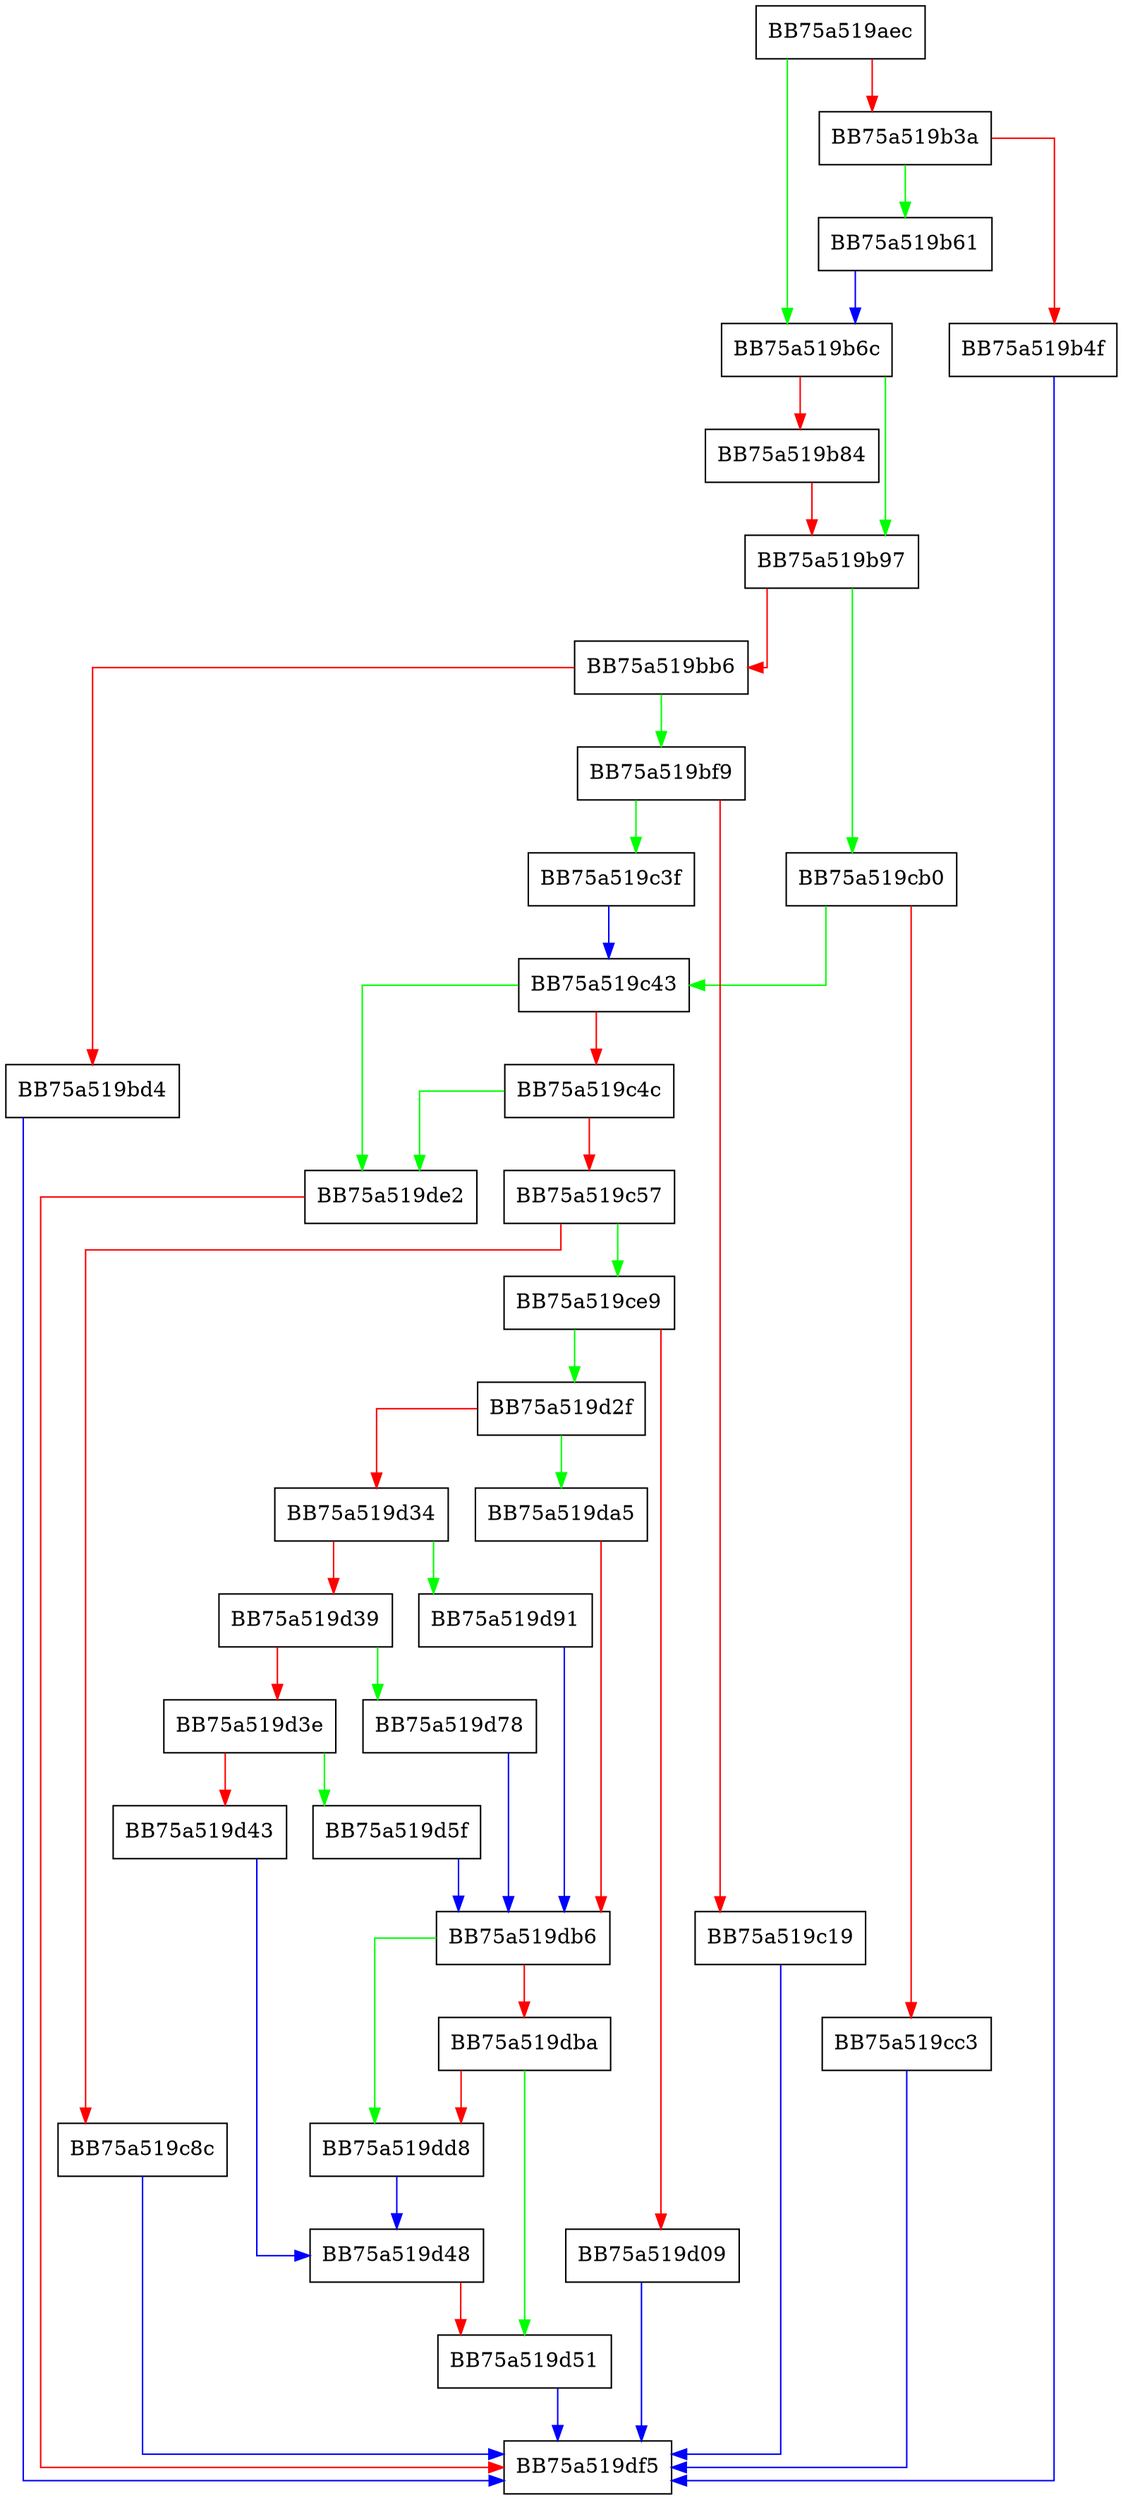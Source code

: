 digraph msil_esc_box_worker {
  node [shape="box"];
  graph [splines=ortho];
  BB75a519aec -> BB75a519b6c [color="green"];
  BB75a519aec -> BB75a519b3a [color="red"];
  BB75a519b3a -> BB75a519b61 [color="green"];
  BB75a519b3a -> BB75a519b4f [color="red"];
  BB75a519b4f -> BB75a519df5 [color="blue"];
  BB75a519b61 -> BB75a519b6c [color="blue"];
  BB75a519b6c -> BB75a519b97 [color="green"];
  BB75a519b6c -> BB75a519b84 [color="red"];
  BB75a519b84 -> BB75a519b97 [color="red"];
  BB75a519b97 -> BB75a519cb0 [color="green"];
  BB75a519b97 -> BB75a519bb6 [color="red"];
  BB75a519bb6 -> BB75a519bf9 [color="green"];
  BB75a519bb6 -> BB75a519bd4 [color="red"];
  BB75a519bd4 -> BB75a519df5 [color="blue"];
  BB75a519bf9 -> BB75a519c3f [color="green"];
  BB75a519bf9 -> BB75a519c19 [color="red"];
  BB75a519c19 -> BB75a519df5 [color="blue"];
  BB75a519c3f -> BB75a519c43 [color="blue"];
  BB75a519c43 -> BB75a519de2 [color="green"];
  BB75a519c43 -> BB75a519c4c [color="red"];
  BB75a519c4c -> BB75a519de2 [color="green"];
  BB75a519c4c -> BB75a519c57 [color="red"];
  BB75a519c57 -> BB75a519ce9 [color="green"];
  BB75a519c57 -> BB75a519c8c [color="red"];
  BB75a519c8c -> BB75a519df5 [color="blue"];
  BB75a519cb0 -> BB75a519c43 [color="green"];
  BB75a519cb0 -> BB75a519cc3 [color="red"];
  BB75a519cc3 -> BB75a519df5 [color="blue"];
  BB75a519ce9 -> BB75a519d2f [color="green"];
  BB75a519ce9 -> BB75a519d09 [color="red"];
  BB75a519d09 -> BB75a519df5 [color="blue"];
  BB75a519d2f -> BB75a519da5 [color="green"];
  BB75a519d2f -> BB75a519d34 [color="red"];
  BB75a519d34 -> BB75a519d91 [color="green"];
  BB75a519d34 -> BB75a519d39 [color="red"];
  BB75a519d39 -> BB75a519d78 [color="green"];
  BB75a519d39 -> BB75a519d3e [color="red"];
  BB75a519d3e -> BB75a519d5f [color="green"];
  BB75a519d3e -> BB75a519d43 [color="red"];
  BB75a519d43 -> BB75a519d48 [color="blue"];
  BB75a519d48 -> BB75a519d51 [color="red"];
  BB75a519d51 -> BB75a519df5 [color="blue"];
  BB75a519d5f -> BB75a519db6 [color="blue"];
  BB75a519d78 -> BB75a519db6 [color="blue"];
  BB75a519d91 -> BB75a519db6 [color="blue"];
  BB75a519da5 -> BB75a519db6 [color="red"];
  BB75a519db6 -> BB75a519dd8 [color="green"];
  BB75a519db6 -> BB75a519dba [color="red"];
  BB75a519dba -> BB75a519d51 [color="green"];
  BB75a519dba -> BB75a519dd8 [color="red"];
  BB75a519dd8 -> BB75a519d48 [color="blue"];
  BB75a519de2 -> BB75a519df5 [color="red"];
}